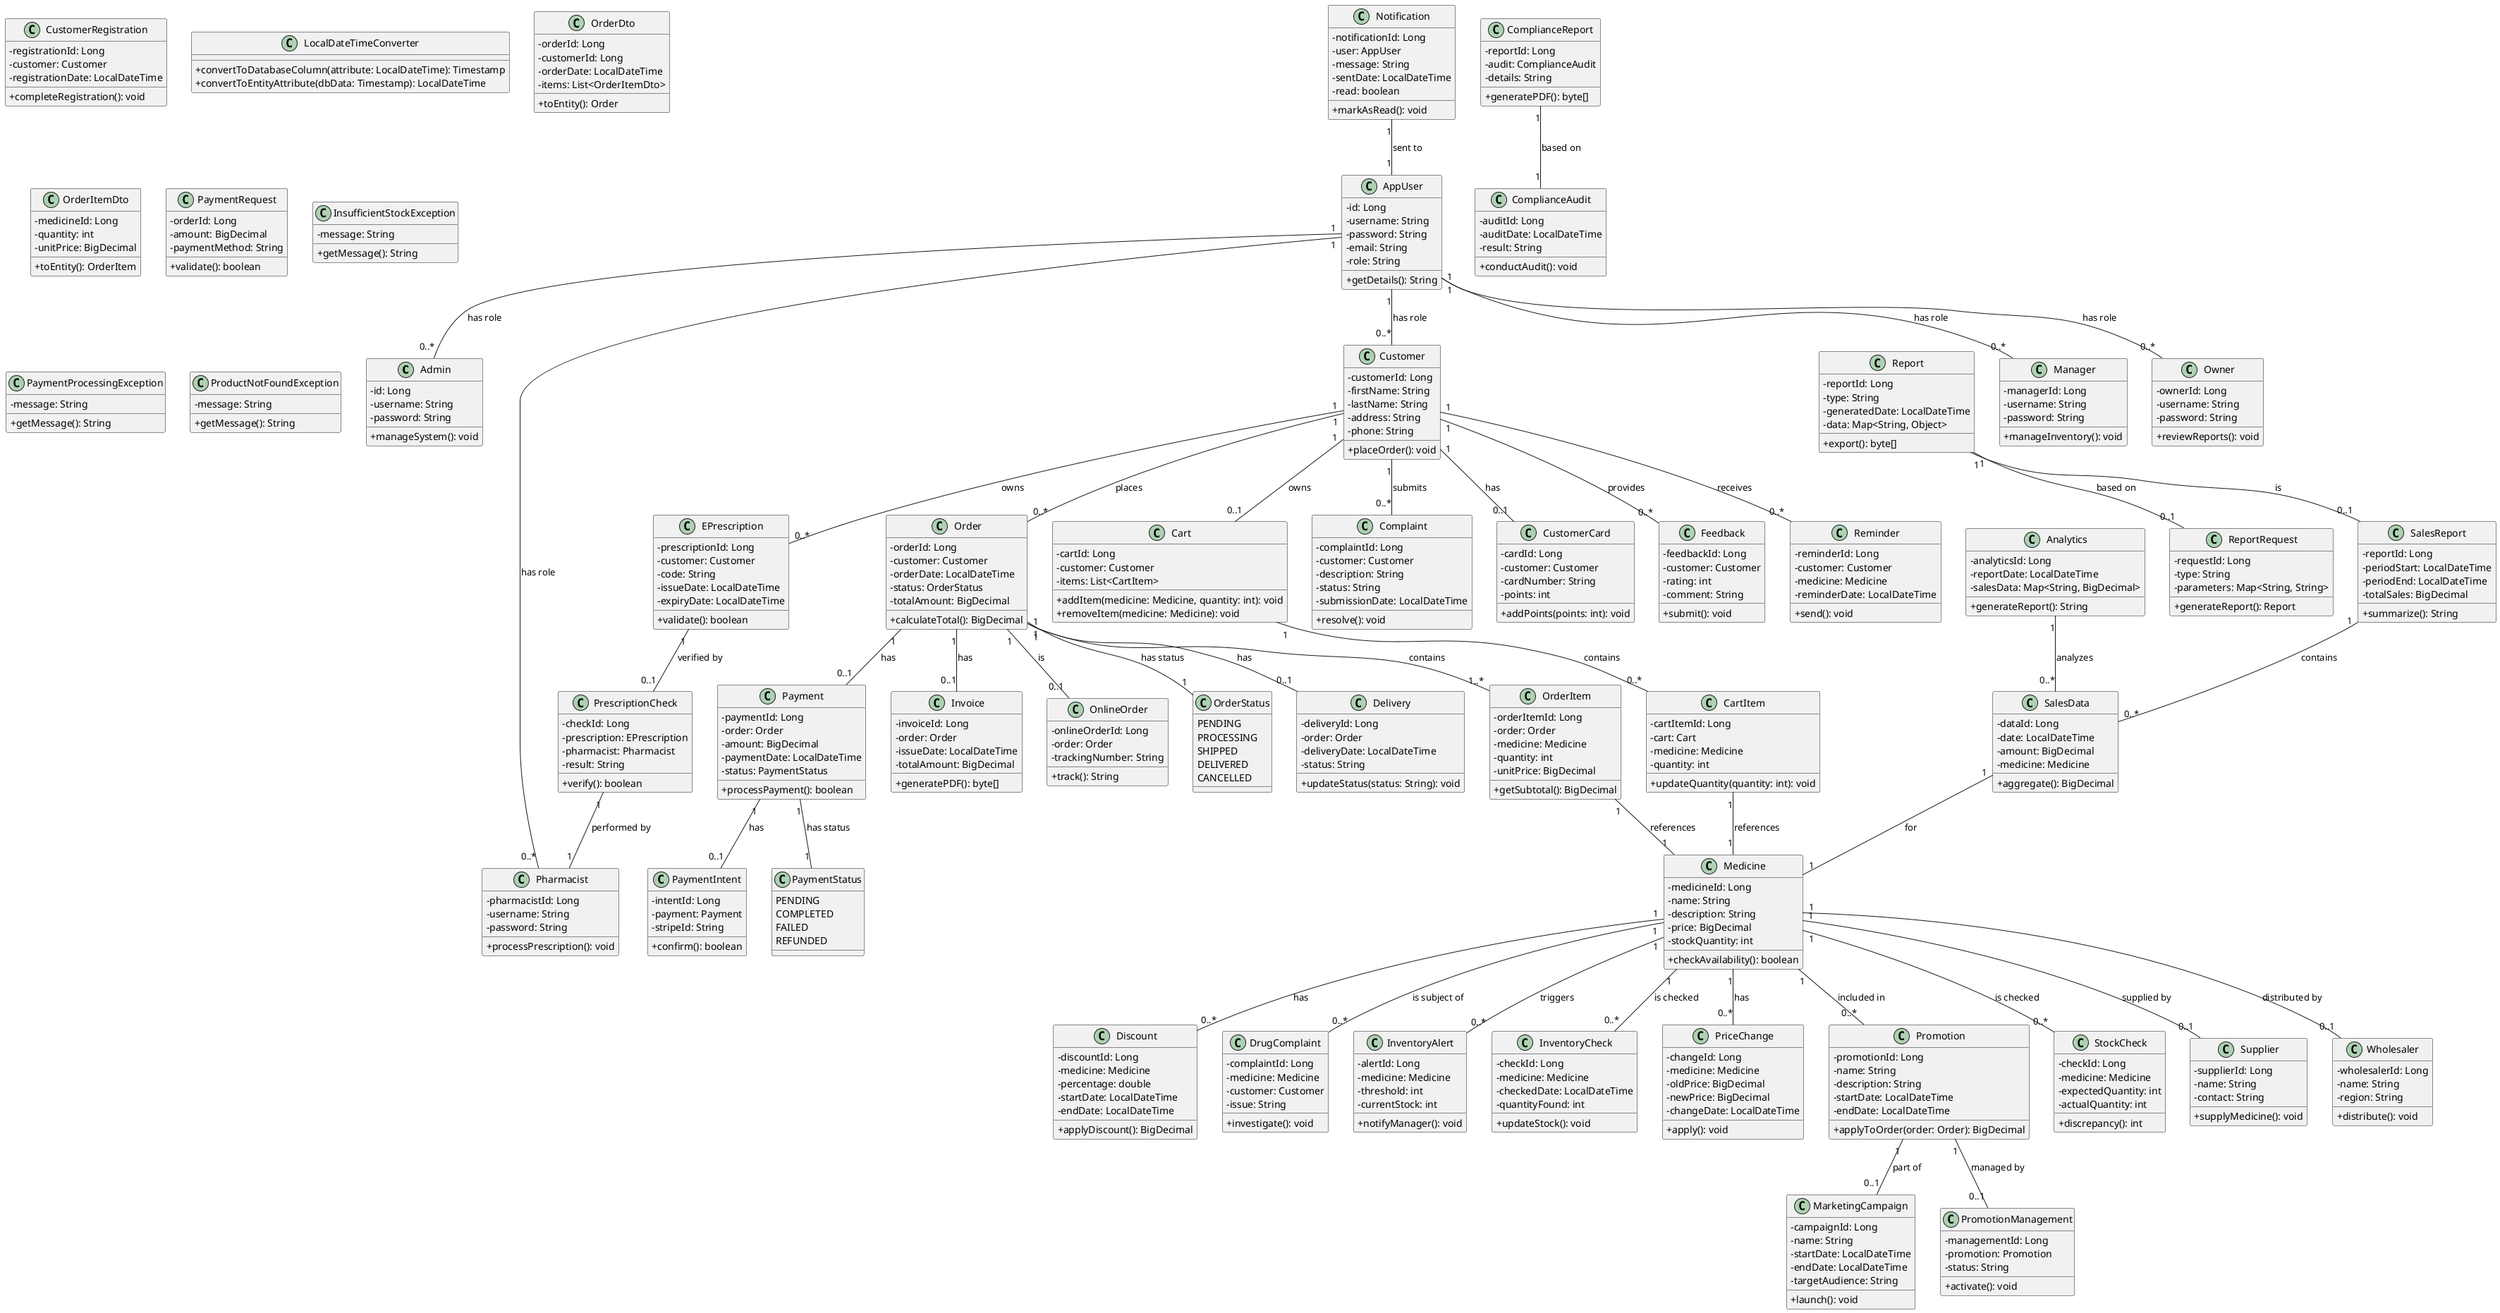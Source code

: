 @startuml
' Definicja diagramu klas dla systemu zarządzania apteką - wszystkie klasy projektu

skinparam classAttributeIconSize 0

' Klasy modelu
class Admin {
  -id: Long
  -username: String
  -password: String
  +manageSystem(): void
}

class Analytics {
  -analyticsId: Long
  -reportDate: LocalDateTime
  -salesData: Map<String, BigDecimal>
  +generateReport(): String
}

class AppUser {
  -id: Long
  -username: String
  -password: String
  -email: String
  -role: String
  +getDetails(): String
}

class Cart {
  -cartId: Long
  -customer: Customer
  -items: List<CartItem>
  +addItem(medicine: Medicine, quantity: int): void
  +removeItem(medicine: Medicine): void
}

class CartItem {
  -cartItemId: Long
  -cart: Cart
  -medicine: Medicine
  -quantity: int
  +updateQuantity(quantity: int): void
}

class Complaint {
  -complaintId: Long
  -customer: Customer
  -description: String
  -status: String
  -submissionDate: LocalDateTime
  +resolve(): void
}

class ComplianceAudit {
  -auditId: Long
  -auditDate: LocalDateTime
  -result: String
  +conductAudit(): void
}

class ComplianceReport {
  -reportId: Long
  -audit: ComplianceAudit
  -details: String
  +generatePDF(): byte[]
}

class Customer {
  -customerId: Long
  -firstName: String
  -lastName: String
  -address: String
  -phone: String
  +placeOrder(): void
}

class CustomerCard {
  -cardId: Long
  -customer: Customer
  -cardNumber: String
  -points: int
  +addPoints(points: int): void
}

class CustomerRegistration {
  -registrationId: Long
  -customer: Customer
  -registrationDate: LocalDateTime
  +completeRegistration(): void
}

class Delivery {
  -deliveryId: Long
  -order: Order
  -deliveryDate: LocalDateTime
  -status: String
  +updateStatus(status: String): void
}

class Discount {
  -discountId: Long
  -medicine: Medicine
  -percentage: double
  -startDate: LocalDateTime
  -endDate: LocalDateTime
  +applyDiscount(): BigDecimal
}

class DrugComplaint {
  -complaintId: Long
  -medicine: Medicine
  -customer: Customer
  -issue: String
  +investigate(): void
}

class EPrescription {
  -prescriptionId: Long
  -customer: Customer
  -code: String
  -issueDate: LocalDateTime
  -expiryDate: LocalDateTime
  +validate(): boolean
}

class Feedback {
  -feedbackId: Long
  -customer: Customer
  -rating: int
  -comment: String
  +submit(): void
}

class InventoryAlert {
  -alertId: Long
  -medicine: Medicine
  -threshold: int
  -currentStock: int
  +notifyManager(): void
}

class InventoryCheck {
  -checkId: Long
  -medicine: Medicine
  -checkedDate: LocalDateTime
  -quantityFound: int
  +updateStock(): void
}

class Invoice {
  -invoiceId: Long
  -order: Order
  -issueDate: LocalDateTime
  -totalAmount: BigDecimal
  +generatePDF(): byte[]
}

class LocalDateTimeConverter {
  +convertToDatabaseColumn(attribute: LocalDateTime): Timestamp
  +convertToEntityAttribute(dbData: Timestamp): LocalDateTime
}

class Manager {
  -managerId: Long
  -username: String
  -password: String
  +manageInventory(): void
}

class MarketingCampaign {
  -campaignId: Long
  -name: String
  -startDate: LocalDateTime
  -endDate: LocalDateTime
  -targetAudience: String
  +launch(): void
}

class Medicine {
  -medicineId: Long
  -name: String
  -description: String
  -price: BigDecimal
  -stockQuantity: int
  +checkAvailability(): boolean
}

class Notification {
  -notificationId: Long
  -user: AppUser
  -message: String
  -sentDate: LocalDateTime
  -read: boolean
  +markAsRead(): void
}

class OnlineOrder {
  -onlineOrderId: Long
  -order: Order
  -trackingNumber: String
  +track(): String
}

class Order {
  -orderId: Long
  -customer: Customer
  -orderDate: LocalDateTime
  -status: OrderStatus
  -totalAmount: BigDecimal
  +calculateTotal(): BigDecimal
}

class OrderItem {
  -orderItemId: Long
  -order: Order
  -medicine: Medicine
  -quantity: int
  -unitPrice: BigDecimal
  +getSubtotal(): BigDecimal
}

class OrderStatus {
  PENDING
  PROCESSING
  SHIPPED
  DELIVERED
  CANCELLED
}

class Owner {
  -ownerId: Long
  -username: String
  -password: String
  +reviewReports(): void
}

class Payment {
  -paymentId: Long
  -order: Order
  -amount: BigDecimal
  -paymentDate: LocalDateTime
  -status: PaymentStatus
  +processPayment(): boolean
}

class PaymentIntent {
  -intentId: Long
  -payment: Payment
  -stripeId: String
  +confirm(): boolean
}

class PaymentStatus {
  PENDING
  COMPLETED
  FAILED
  REFUNDED
}

class Pharmacist {
  -pharmacistId: Long
  -username: String
  -password: String
  +processPrescription(): void
}

class PrescriptionCheck {
  -checkId: Long
  -prescription: EPrescription
  -pharmacist: Pharmacist
  -result: String
  +verify(): boolean
}

class PriceChange {
  -changeId: Long
  -medicine: Medicine
  -oldPrice: BigDecimal
  -newPrice: BigDecimal
  -changeDate: LocalDateTime
  +apply(): void
}

class Promotion {
  -promotionId: Long
  -name: String
  -description: String
  -startDate: LocalDateTime
  -endDate: LocalDateTime
  +applyToOrder(order: Order): BigDecimal
}

class PromotionManagement {
  -managementId: Long
  -promotion: Promotion
  -status: String
  +activate(): void
}

class Reminder {
  -reminderId: Long
  -customer: Customer
  -medicine: Medicine
  -reminderDate: LocalDateTime
  +send(): void
}

class Report {
  -reportId: Long
  -type: String
  -generatedDate: LocalDateTime
  -data: Map<String, Object>
  +export(): byte[]
}

class ReportRequest {
  -requestId: Long
  -type: String
  -parameters: Map<String, String>
  +generateReport(): Report
}

class SalesData {
  -dataId: Long
  -date: LocalDateTime
  -amount: BigDecimal
  -medicine: Medicine
  +aggregate(): BigDecimal
}

class SalesReport {
  -reportId: Long
  -periodStart: LocalDateTime
  -periodEnd: LocalDateTime
  -totalSales: BigDecimal
  +summarize(): String
}

class StockCheck {
  -checkId: Long
  -medicine: Medicine
  -expectedQuantity: int
  -actualQuantity: int
  +discrepancy(): int
}

class Supplier {
  -supplierId: Long
  -name: String
  -contact: String
  +supplyMedicine(): void
}

class Wholesaler {
  -wholesalerId: Long
  -name: String
  -region: String
  +distribute(): void
}

' Klasy DTO
class OrderDto {
  -orderId: Long
  -customerId: Long
  -orderDate: LocalDateTime
  -items: List<OrderItemDto>
  +toEntity(): Order
}

class OrderItemDto {
  -medicineId: Long
  -quantity: int
  -unitPrice: BigDecimal
  +toEntity(): OrderItem
}

class PaymentRequest {
  -orderId: Long
  -amount: BigDecimal
  -paymentMethod: String
  +validate(): boolean
}

' Klasy wyjątków
class InsufficientStockException {
  -message: String
  +getMessage(): String
}

class PaymentProcessingException {
  -message: String
  +getMessage(): String
}

class ProductNotFoundException {
  -message: String
  +getMessage(): String
}

' Relacje między klasami (uproszczone dla czytelności)
AppUser "1" -- "0..*" Customer : has role
AppUser "1" -- "0..*" Admin : has role
AppUser "1" -- "0..*" Manager : has role
AppUser "1" -- "0..*" Owner : has role
AppUser "1" -- "0..*" Pharmacist : has role

Customer "1" -- "0..*" Order : places
Customer "1" -- "0..1" Cart : owns
Customer "1" -- "0..*" Complaint : submits
Customer "1" -- "0..1" CustomerCard : has
Customer "1" -- "0..*" Feedback : provides
Customer "1" -- "0..*" Reminder : receives
Customer "1" -- "0..*" EPrescription : owns

Cart "1" -- "0..*" CartItem : contains
CartItem "1" -- "1" Medicine : references

Order "1" -- "1..*" OrderItem : contains
Order "1" -- "0..1" Payment : has
Order "1" -- "0..1" Delivery : has
Order "1" -- "0..1" Invoice : has
Order "1" -- "0..1" OnlineOrder : is
Order "1" -- "1" OrderStatus : has status
OrderItem "1" -- "1" Medicine : references

Payment "1" -- "0..1" PaymentIntent : has
Payment "1" -- "1" PaymentStatus : has status

Medicine "1" -- "0..*" InventoryAlert : triggers
Medicine "1" -- "0..*" InventoryCheck : is checked
Medicine "1" -- "0..*" Discount : has
Medicine "1" -- "0..*" PriceChange : has
Medicine "1" -- "0..*" DrugComplaint : is subject of
Medicine "1" -- "0..*" StockCheck : is checked
Medicine "1" -- "0..1" Supplier : supplied by
Medicine "1" -- "0..1" Wholesaler : distributed by
Medicine "1" -- "0..*" Promotion : included in

Promotion "1" -- "0..1" PromotionManagement : managed by
Promotion "1" -- "0..1" MarketingCampaign : part of

Report "1" -- "0..1" ReportRequest : based on
Report "1" -- "0..1" SalesReport : is
SalesReport "1" -- "0..*" SalesData : contains
SalesData "1" -- "1" Medicine : for

EPrescription "1" -- "0..1" PrescriptionCheck : verified by
PrescriptionCheck "1" -- "1" Pharmacist : performed by

Notification "1" -- "1" AppUser : sent to

Analytics "1" -- "0..*" SalesData : analyzes

ComplianceReport "1" -- "1" ComplianceAudit : based on

' Uwaga: Diagram zawiera wiele klas i relacji, co może sprawić, że będzie bardzo złożony.
' W razie potrzeby można podzielić na mniejsze diagramy tematyczne.

@enduml
